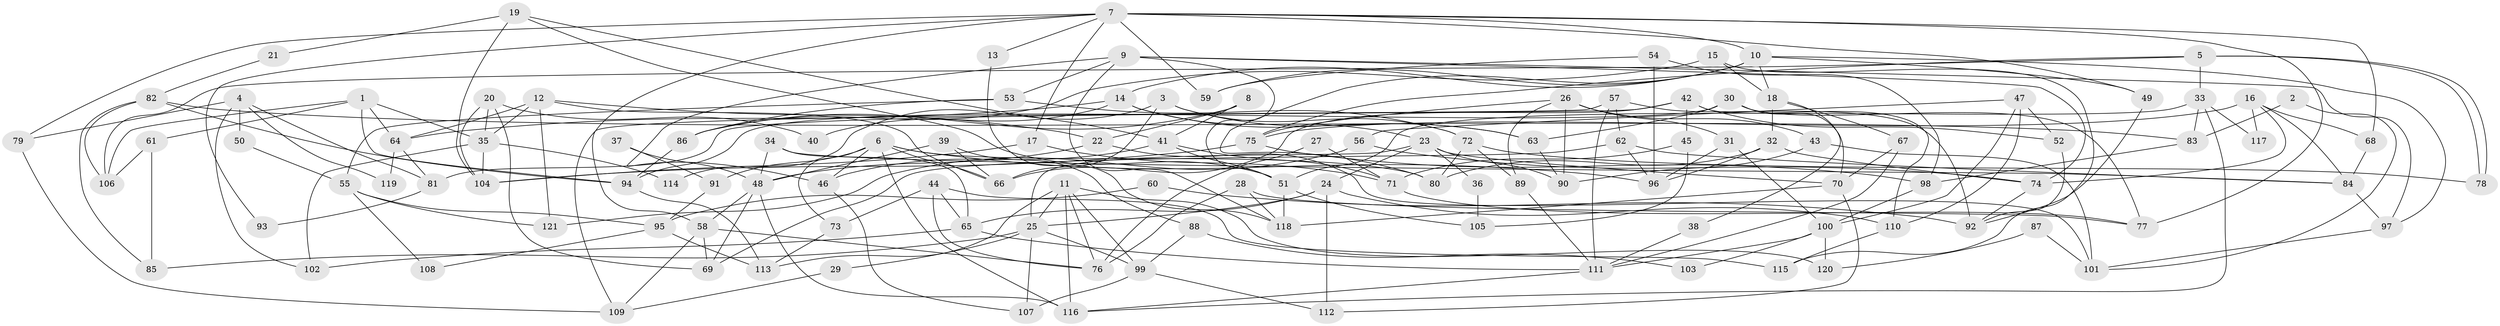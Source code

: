 // Generated by graph-tools (version 1.1) at 2025/02/03/09/25 03:02:01]
// undirected, 121 vertices, 242 edges
graph export_dot {
graph [start="1"]
  node [color=gray90,style=filled];
  1;
  2;
  3;
  4;
  5;
  6;
  7;
  8;
  9;
  10;
  11;
  12;
  13;
  14;
  15;
  16;
  17;
  18;
  19;
  20;
  21;
  22;
  23;
  24;
  25;
  26;
  27;
  28;
  29;
  30;
  31;
  32;
  33;
  34;
  35;
  36;
  37;
  38;
  39;
  40;
  41;
  42;
  43;
  44;
  45;
  46;
  47;
  48;
  49;
  50;
  51;
  52;
  53;
  54;
  55;
  56;
  57;
  58;
  59;
  60;
  61;
  62;
  63;
  64;
  65;
  66;
  67;
  68;
  69;
  70;
  71;
  72;
  73;
  74;
  75;
  76;
  77;
  78;
  79;
  80;
  81;
  82;
  83;
  84;
  85;
  86;
  87;
  88;
  89;
  90;
  91;
  92;
  93;
  94;
  95;
  96;
  97;
  98;
  99;
  100;
  101;
  102;
  103;
  104;
  105;
  106;
  107;
  108;
  109;
  110;
  111;
  112;
  113;
  114;
  115;
  116;
  117;
  118;
  119;
  120;
  121;
  1 -- 61;
  1 -- 35;
  1 -- 64;
  1 -- 94;
  1 -- 106;
  2 -- 101;
  2 -- 83;
  3 -- 72;
  3 -- 63;
  3 -- 66;
  3 -- 114;
  4 -- 79;
  4 -- 81;
  4 -- 50;
  4 -- 102;
  4 -- 119;
  5 -- 78;
  5 -- 78;
  5 -- 106;
  5 -- 33;
  5 -- 75;
  6 -- 96;
  6 -- 66;
  6 -- 46;
  6 -- 73;
  6 -- 80;
  6 -- 91;
  6 -- 116;
  7 -- 77;
  7 -- 58;
  7 -- 10;
  7 -- 13;
  7 -- 17;
  7 -- 49;
  7 -- 59;
  7 -- 68;
  7 -- 79;
  7 -- 93;
  8 -- 86;
  8 -- 22;
  8 -- 41;
  9 -- 46;
  9 -- 53;
  9 -- 51;
  9 -- 74;
  9 -- 97;
  9 -- 118;
  10 -- 97;
  10 -- 14;
  10 -- 18;
  10 -- 49;
  10 -- 59;
  10 -- 80;
  11 -- 25;
  11 -- 99;
  11 -- 76;
  11 -- 113;
  11 -- 116;
  11 -- 120;
  12 -- 64;
  12 -- 35;
  12 -- 22;
  12 -- 66;
  12 -- 121;
  13 -- 118;
  14 -- 63;
  14 -- 23;
  14 -- 40;
  14 -- 64;
  15 -- 18;
  15 -- 115;
  15 -- 86;
  16 -- 68;
  16 -- 75;
  16 -- 74;
  16 -- 84;
  16 -- 117;
  17 -- 104;
  17 -- 71;
  18 -- 32;
  18 -- 38;
  18 -- 67;
  19 -- 51;
  19 -- 41;
  19 -- 21;
  19 -- 104;
  20 -- 35;
  20 -- 69;
  20 -- 40;
  20 -- 104;
  21 -- 82;
  22 -- 48;
  22 -- 101;
  23 -- 70;
  23 -- 24;
  23 -- 25;
  23 -- 36;
  23 -- 90;
  24 -- 65;
  24 -- 25;
  24 -- 110;
  24 -- 112;
  25 -- 29;
  25 -- 85;
  25 -- 99;
  25 -- 107;
  26 -- 75;
  26 -- 90;
  26 -- 31;
  26 -- 43;
  26 -- 89;
  27 -- 71;
  27 -- 76;
  28 -- 118;
  28 -- 76;
  28 -- 77;
  29 -- 109;
  30 -- 77;
  30 -- 70;
  30 -- 63;
  30 -- 94;
  31 -- 100;
  31 -- 96;
  32 -- 74;
  32 -- 80;
  32 -- 96;
  33 -- 116;
  33 -- 51;
  33 -- 83;
  33 -- 117;
  34 -- 84;
  34 -- 48;
  34 -- 65;
  35 -- 102;
  35 -- 104;
  35 -- 114;
  36 -- 105;
  37 -- 48;
  37 -- 91;
  38 -- 111;
  39 -- 66;
  39 -- 48;
  39 -- 88;
  41 -- 51;
  41 -- 46;
  41 -- 71;
  42 -- 66;
  42 -- 110;
  42 -- 45;
  42 -- 52;
  42 -- 81;
  43 -- 101;
  43 -- 90;
  44 -- 73;
  44 -- 65;
  44 -- 76;
  44 -- 115;
  45 -- 71;
  45 -- 105;
  46 -- 107;
  47 -- 100;
  47 -- 52;
  47 -- 56;
  47 -- 110;
  48 -- 116;
  48 -- 69;
  48 -- 58;
  49 -- 92;
  50 -- 55;
  51 -- 105;
  51 -- 118;
  52 -- 92;
  53 -- 72;
  53 -- 86;
  53 -- 55;
  54 -- 96;
  54 -- 59;
  54 -- 98;
  55 -- 121;
  55 -- 95;
  55 -- 108;
  56 -- 74;
  56 -- 121;
  57 -- 111;
  57 -- 92;
  57 -- 62;
  57 -- 109;
  58 -- 76;
  58 -- 69;
  58 -- 109;
  60 -- 95;
  60 -- 92;
  61 -- 106;
  61 -- 85;
  62 -- 96;
  62 -- 69;
  62 -- 84;
  63 -- 90;
  64 -- 81;
  64 -- 119;
  65 -- 111;
  65 -- 102;
  67 -- 70;
  67 -- 111;
  68 -- 84;
  70 -- 112;
  70 -- 118;
  71 -- 77;
  72 -- 80;
  72 -- 89;
  72 -- 78;
  73 -- 113;
  74 -- 92;
  75 -- 104;
  75 -- 98;
  79 -- 109;
  81 -- 93;
  82 -- 83;
  82 -- 94;
  82 -- 85;
  82 -- 106;
  83 -- 98;
  84 -- 97;
  86 -- 94;
  87 -- 120;
  87 -- 101;
  88 -- 99;
  88 -- 103;
  89 -- 111;
  91 -- 95;
  94 -- 113;
  95 -- 113;
  95 -- 108;
  97 -- 101;
  98 -- 100;
  99 -- 107;
  99 -- 112;
  100 -- 111;
  100 -- 103;
  100 -- 120;
  110 -- 115;
  111 -- 116;
}
